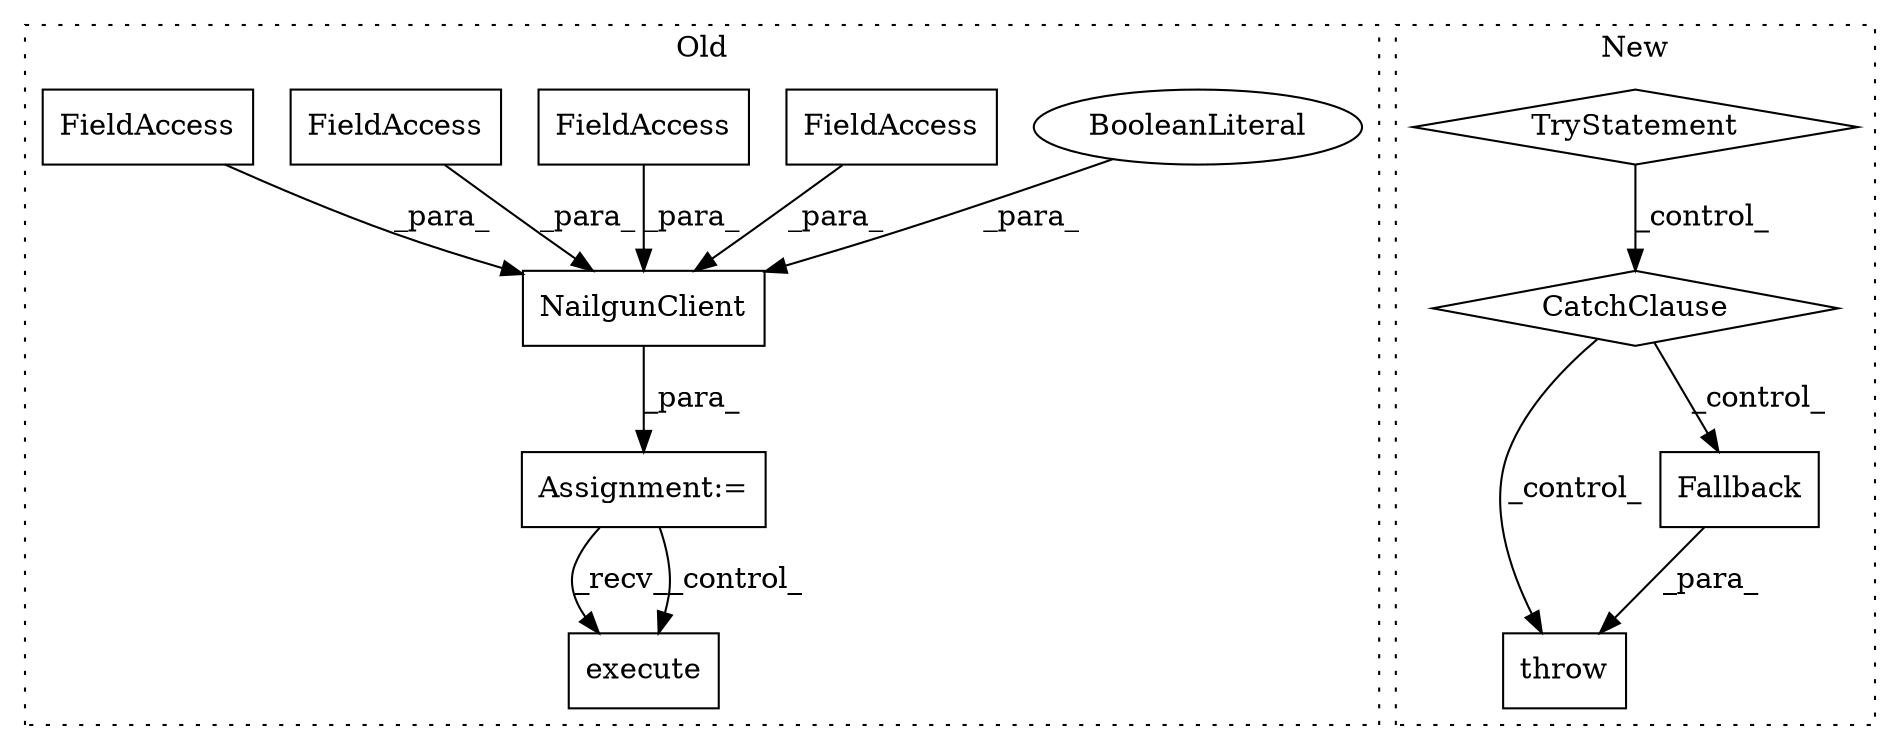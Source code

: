 digraph G {
subgraph cluster0 {
1 [label="execute" a="32" s="2708,2758" l="8,1" shape="box"];
5 [label="Assignment:=" a="7" s="2568" l="1" shape="box"];
6 [label="NailgunClient" a="32" s="2569,2636" l="14,1" shape="box"];
7 [label="BooleanLiteral" a="9" s="2632" l="4" shape="ellipse"];
8 [label="FieldAccess" a="22" s="2606" l="12" shape="box"];
9 [label="FieldAccess" a="22" s="2583" l="10" shape="box"];
10 [label="FieldAccess" a="22" s="2619" l="12" shape="box"];
11 [label="FieldAccess" a="22" s="2594" l="11" shape="box"];
label = "Old";
style="dotted";
}
subgraph cluster1 {
2 [label="CatchClause" a="12" s="3687,3727" l="11,2" shape="diamond"];
3 [label="TryStatement" a="54" s="3635" l="4" shape="diamond"];
4 [label="throw" a="53" s="3737" l="6" shape="box"];
12 [label="Fallback" a="32" s="3748,3758" l="9,1" shape="box"];
label = "New";
style="dotted";
}
2 -> 12 [label="_control_"];
2 -> 4 [label="_control_"];
3 -> 2 [label="_control_"];
5 -> 1 [label="_recv_"];
5 -> 1 [label="_control_"];
6 -> 5 [label="_para_"];
7 -> 6 [label="_para_"];
8 -> 6 [label="_para_"];
9 -> 6 [label="_para_"];
10 -> 6 [label="_para_"];
11 -> 6 [label="_para_"];
12 -> 4 [label="_para_"];
}